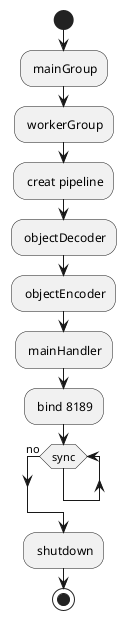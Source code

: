 @startuml
'https://plantuml.com/activity-diagram-beta

start
: mainGroup;
: workerGroup;
: creat pipeline;
: objectDecoder;
: objectEncoder;
: mainHandler;
: bind 8189;
while  (sync)
endwhile (no)
: shutdown;
stop

@enduml
